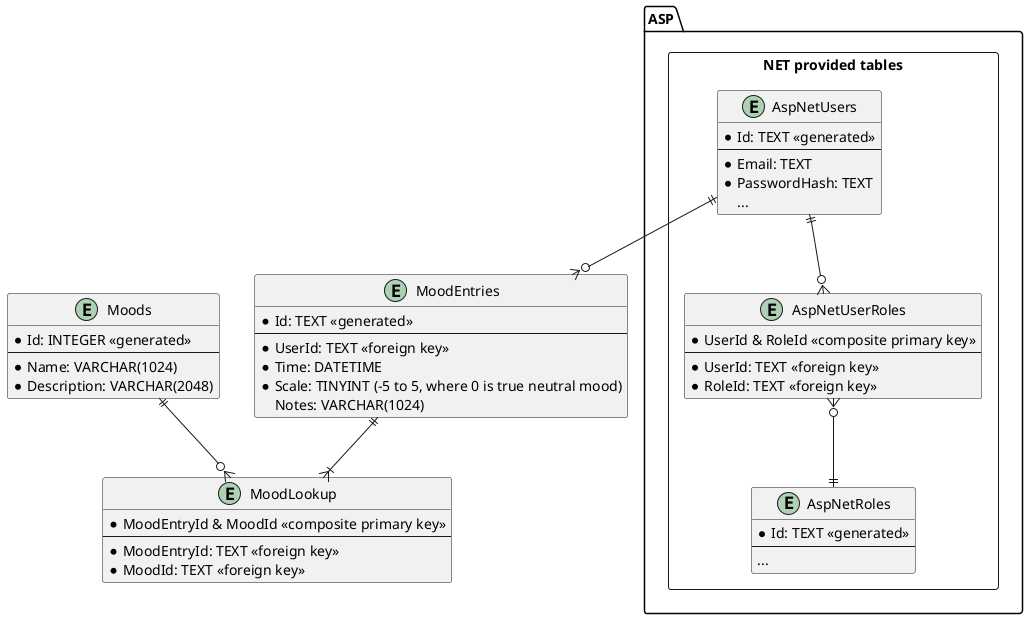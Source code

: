 @startuml Mood Tracker App ERD

' Zero or One  = |o--
' Exactly One  = ||--
' Zero or Many = }o--
' One or Many  = }|--

package "ASP.NET provided tables" <<Rectangle>> {
  entity AspNetUsers {
    * Id: TEXT <<generated>>
    --
    * Email: TEXT
    * PasswordHash: TEXT
    ...
  }

  entity AspNetRoles {
    * Id: TEXT <<generated>>
    --
    ...
  }

  entity AspNetUserRoles {
    * UserId & RoleId <<composite primary key>>
    --
    * UserId: TEXT <<foreign key>>
    * RoleId: TEXT <<foreign key>>
  }
  ' TODO:
  ' entity AspNetUserClaims {
  '   * Id: TEXT <<generated>>
  '   --
  '   ...
  ' }
  ' entity AspNetRoleClaims {
  '   * Id: INTEGER <<generated>>
  '   --
  '   ...
  ' }
}

entity Moods {
  * Id: INTEGER <<generated>>
  --
  * Name: VARCHAR(1024)
  * Description: VARCHAR(2048)
}

entity MoodEntries {
  * Id: TEXT <<generated>>
  --
  * UserId: TEXT <<foreign key>>
  * Time: DATETIME
  * Scale: TINYINT (-5 to 5, where 0 is true neutral mood)
  Notes: VARCHAR(1024)
}

entity MoodLookup {
  * MoodEntryId & MoodId <<composite primary key>>
  --
  * MoodEntryId: TEXT <<foreign key>>
  * MoodId: TEXT <<foreign key>>
}

AspNetUsers ||--o{ MoodEntries
AspNetUsers ||--o{ AspNetUserRoles

AspNetUserRoles }o--|| AspNetRoles

Moods ||--o{ MoodLookup
MoodEntries ||--|{ MoodLookup

@enduml